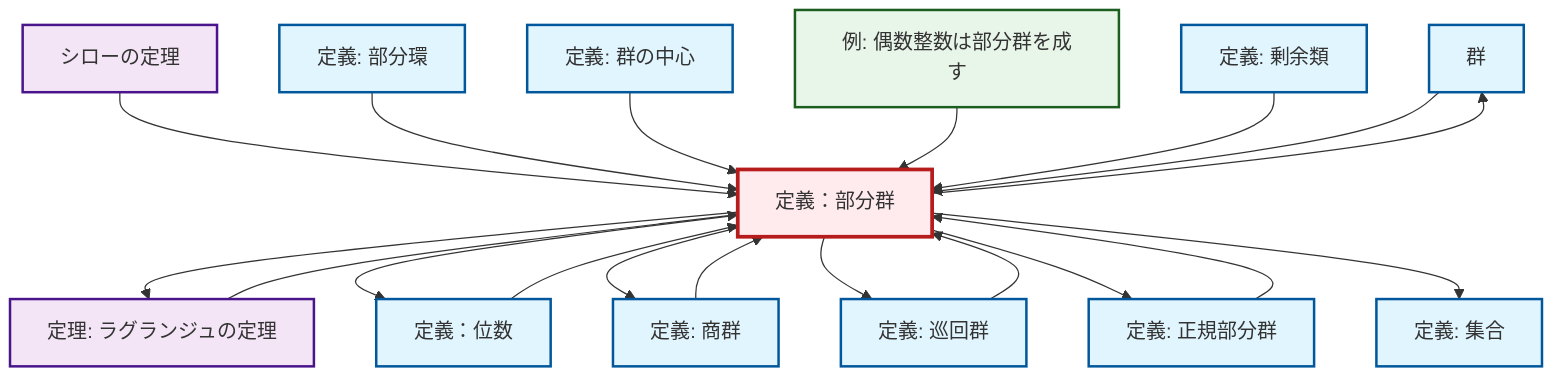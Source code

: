 graph TD
    classDef definition fill:#e1f5fe,stroke:#01579b,stroke-width:2px
    classDef theorem fill:#f3e5f5,stroke:#4a148c,stroke-width:2px
    classDef axiom fill:#fff3e0,stroke:#e65100,stroke-width:2px
    classDef example fill:#e8f5e9,stroke:#1b5e20,stroke-width:2px
    classDef current fill:#ffebee,stroke:#b71c1c,stroke-width:3px
    def-group["群"]:::definition
    thm-sylow["シローの定理"]:::theorem
    thm-lagrange["定理: ラグランジュの定理"]:::theorem
    def-coset["定義: 剰余類"]:::definition
    def-subring["定義: 部分環"]:::definition
    def-subgroup["定義：部分群"]:::definition
    def-center-of-group["定義: 群の中心"]:::definition
    def-quotient-group["定義: 商群"]:::definition
    def-normal-subgroup["定義: 正規部分群"]:::definition
    def-order["定義：位数"]:::definition
    ex-even-integers-subgroup["例: 偶数整数は部分群を成す"]:::example
    def-cyclic-group["定義: 巡回群"]:::definition
    def-set["定義: 集合"]:::definition
    def-subgroup --> thm-lagrange
    thm-lagrange --> def-subgroup
    thm-sylow --> def-subgroup
    def-subring --> def-subgroup
    def-center-of-group --> def-subgroup
    def-subgroup --> def-group
    ex-even-integers-subgroup --> def-subgroup
    def-subgroup --> def-order
    def-coset --> def-subgroup
    def-normal-subgroup --> def-subgroup
    def-quotient-group --> def-subgroup
    def-subgroup --> def-quotient-group
    def-cyclic-group --> def-subgroup
    def-group --> def-subgroup
    def-subgroup --> def-cyclic-group
    def-subgroup --> def-normal-subgroup
    def-subgroup --> def-set
    def-order --> def-subgroup
    class def-subgroup current